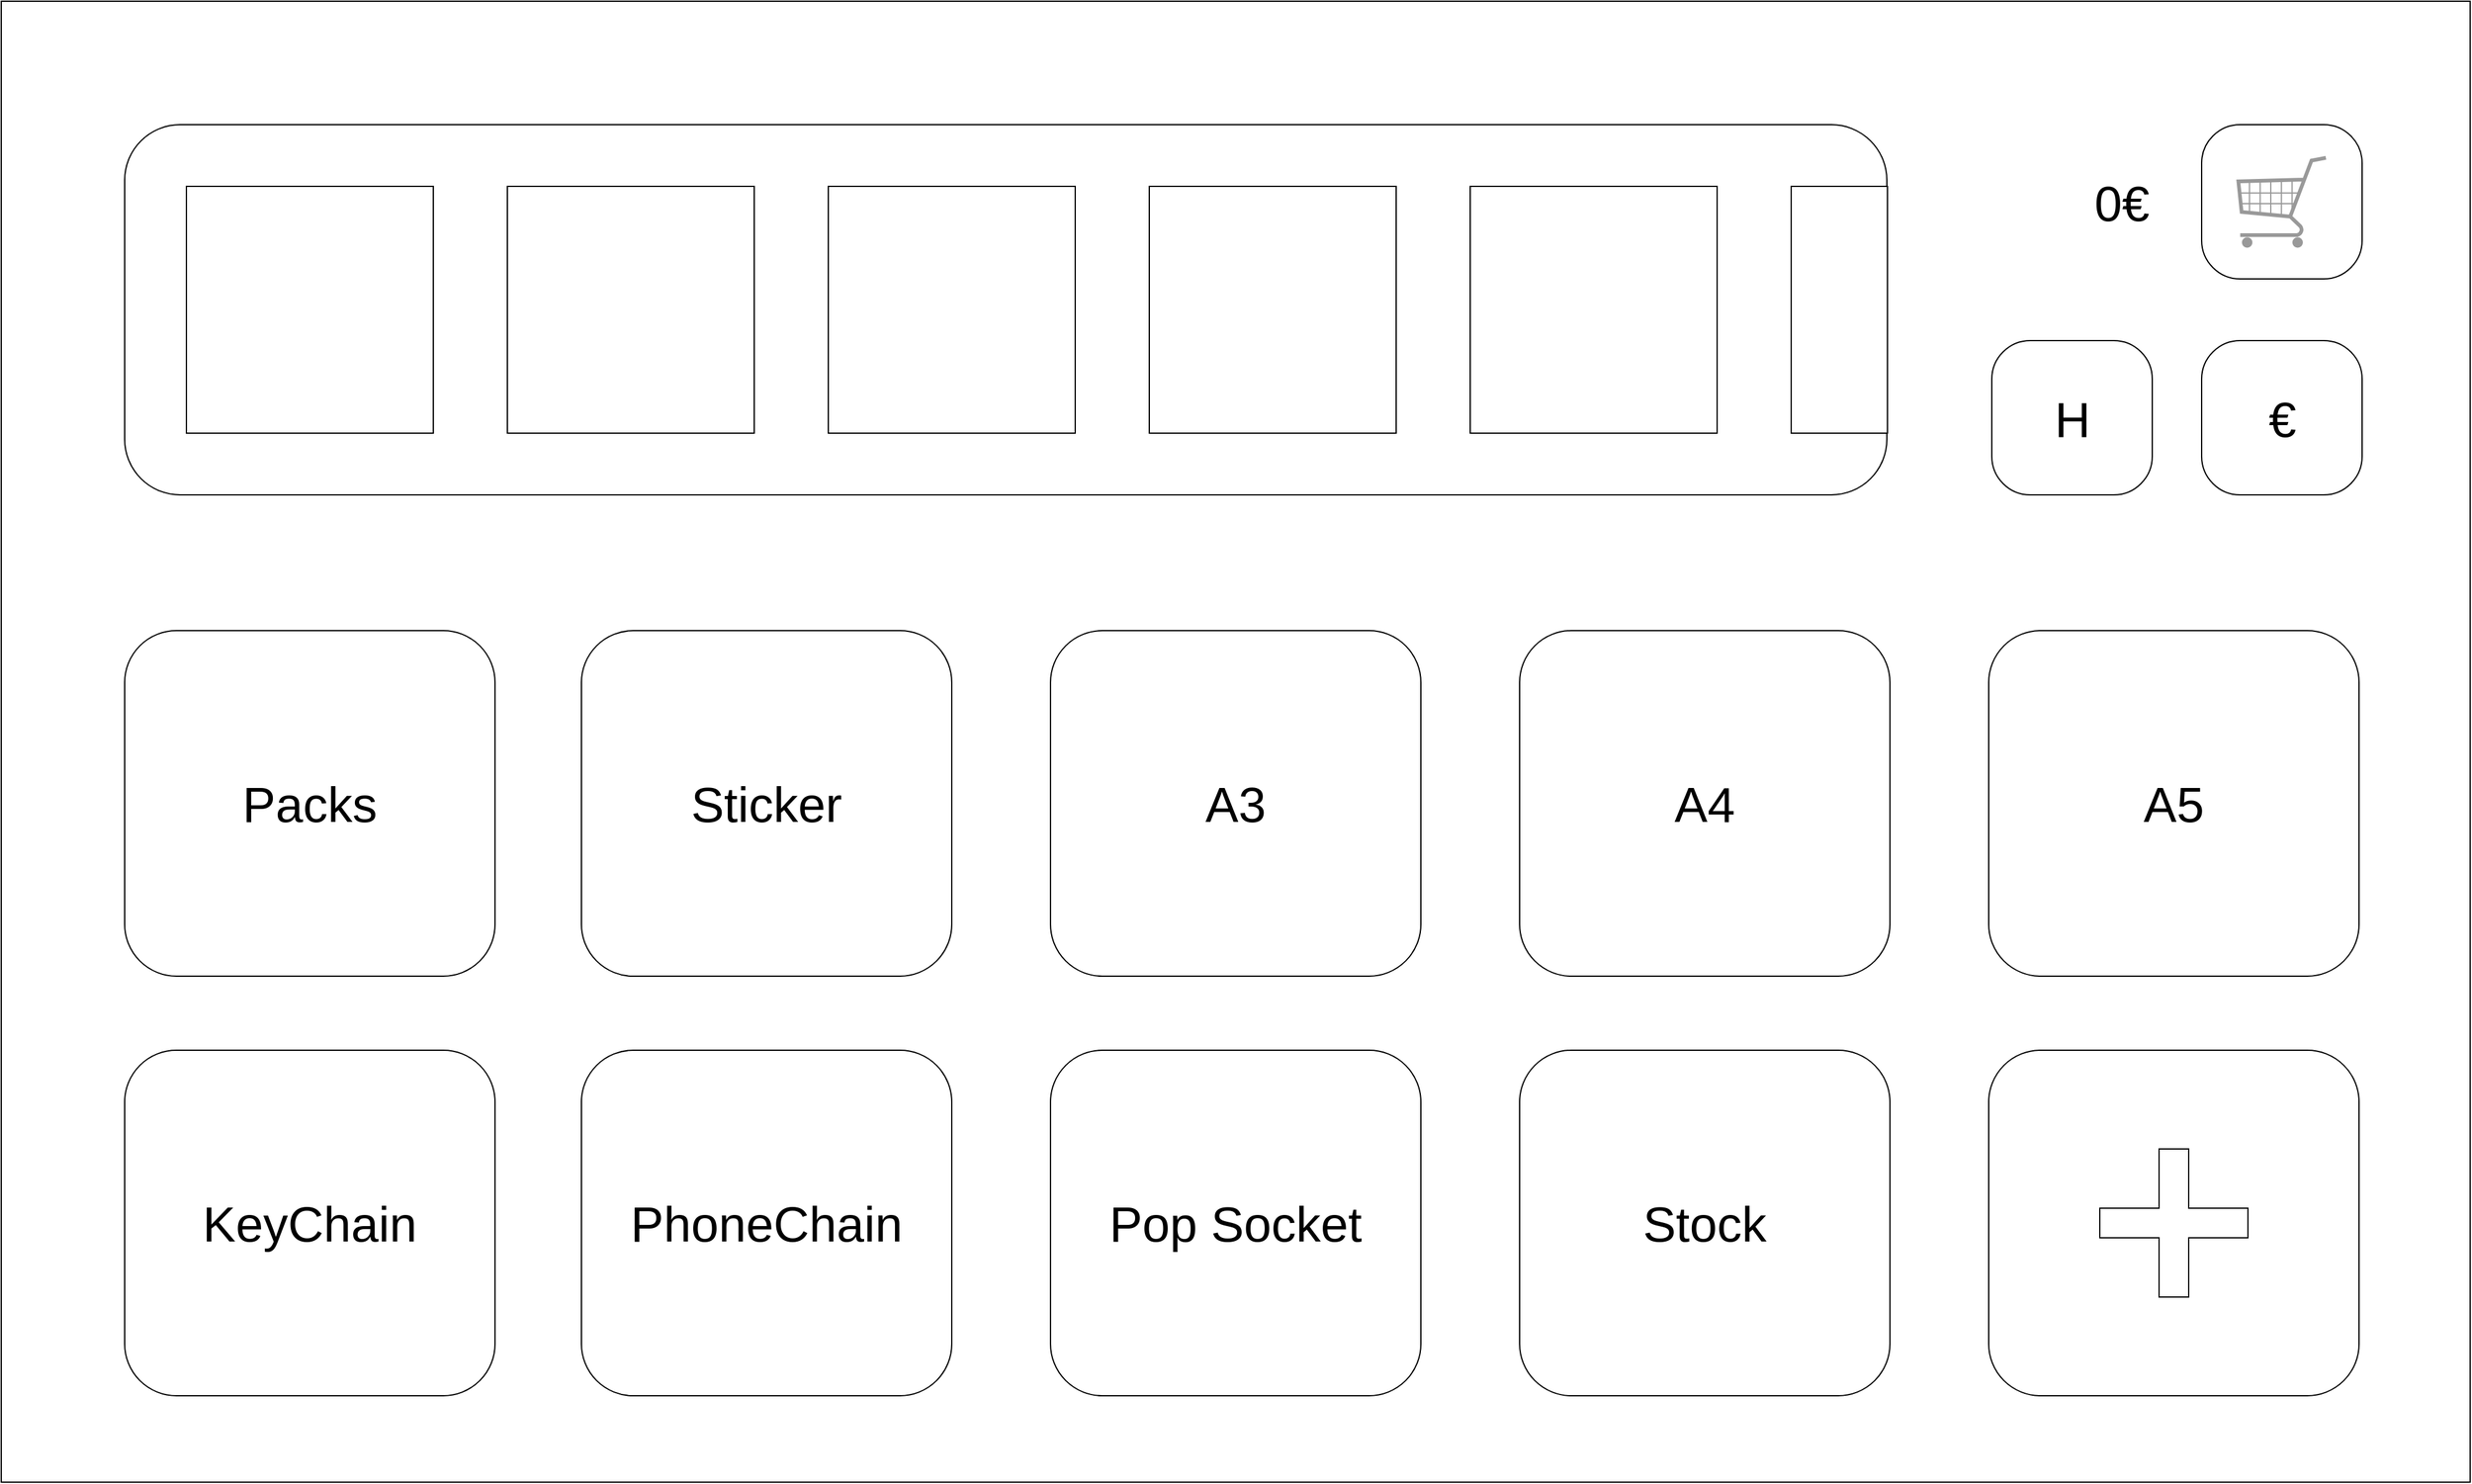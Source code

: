 <mxfile version="22.1.8" type="github" pages="2">
  <diagram name="Página-1" id="HkbxuckJovFJ4HI9nL17">
    <mxGraphModel dx="2625" dy="1478" grid="1" gridSize="10" guides="1" tooltips="1" connect="1" arrows="1" fold="1" page="1" pageScale="1" pageWidth="827" pageHeight="1169" math="0" shadow="0">
      <root>
        <mxCell id="0" />
        <mxCell id="1" parent="0" />
        <mxCell id="MT9nB9v2DXHrXqkaONhB-1" value="" style="rounded=0;whiteSpace=wrap;html=1;" vertex="1" parent="1">
          <mxGeometry width="2000" height="1200" as="geometry" />
        </mxCell>
        <mxCell id="MT9nB9v2DXHrXqkaONhB-3" value="" style="rounded=1;whiteSpace=wrap;html=1;" vertex="1" parent="1">
          <mxGeometry x="100" y="100" width="1427.5" height="300" as="geometry" />
        </mxCell>
        <mxCell id="MT9nB9v2DXHrXqkaONhB-8" value="&lt;font style=&quot;font-size: 40px;&quot;&gt;A3&lt;/font&gt;" style="rounded=1;whiteSpace=wrap;html=1;" vertex="1" parent="1">
          <mxGeometry x="850" y="510" width="300" height="280" as="geometry" />
        </mxCell>
        <mxCell id="MT9nB9v2DXHrXqkaONhB-9" value="&lt;font style=&quot;font-size: 40px;&quot;&gt;A4&lt;/font&gt;" style="rounded=1;whiteSpace=wrap;html=1;" vertex="1" parent="1">
          <mxGeometry x="1230" y="510" width="300" height="280" as="geometry" />
        </mxCell>
        <mxCell id="MT9nB9v2DXHrXqkaONhB-10" value="&lt;font style=&quot;font-size: 40px;&quot;&gt;A5&lt;/font&gt;" style="rounded=1;whiteSpace=wrap;html=1;" vertex="1" parent="1">
          <mxGeometry x="1610" y="510" width="300" height="280" as="geometry" />
        </mxCell>
        <mxCell id="MT9nB9v2DXHrXqkaONhB-11" value="&lt;font style=&quot;font-size: 40px;&quot;&gt;Sticker&lt;/font&gt;" style="rounded=1;whiteSpace=wrap;html=1;" vertex="1" parent="1">
          <mxGeometry x="470" y="510" width="300" height="280" as="geometry" />
        </mxCell>
        <mxCell id="MT9nB9v2DXHrXqkaONhB-18" value="&lt;font style=&quot;font-size: 40px;&quot;&gt;KeyChain&lt;/font&gt;" style="rounded=1;whiteSpace=wrap;html=1;" vertex="1" parent="1">
          <mxGeometry x="100" y="850" width="300" height="280" as="geometry" />
        </mxCell>
        <mxCell id="MT9nB9v2DXHrXqkaONhB-19" value="&lt;font style=&quot;font-size: 40px;&quot;&gt;PhoneChain&lt;/font&gt;" style="rounded=1;whiteSpace=wrap;html=1;" vertex="1" parent="1">
          <mxGeometry x="470" y="850" width="300" height="280" as="geometry" />
        </mxCell>
        <mxCell id="MT9nB9v2DXHrXqkaONhB-20" value="&lt;font style=&quot;font-size: 40px;&quot;&gt;Pop Socket&lt;/font&gt;" style="rounded=1;whiteSpace=wrap;html=1;" vertex="1" parent="1">
          <mxGeometry x="850" y="850" width="300" height="280" as="geometry" />
        </mxCell>
        <mxCell id="MT9nB9v2DXHrXqkaONhB-21" value="&lt;font style=&quot;font-size: 40px;&quot;&gt;Stock&lt;/font&gt;" style="rounded=1;whiteSpace=wrap;html=1;" vertex="1" parent="1">
          <mxGeometry x="1230" y="850" width="300" height="280" as="geometry" />
        </mxCell>
        <mxCell id="MT9nB9v2DXHrXqkaONhB-22" value="" style="rounded=1;whiteSpace=wrap;html=1;" vertex="1" parent="1">
          <mxGeometry x="1610" y="850" width="300" height="280" as="geometry" />
        </mxCell>
        <mxCell id="MT9nB9v2DXHrXqkaONhB-23" value="&lt;font style=&quot;font-size: 40px;&quot;&gt;Packs&lt;/font&gt;" style="rounded=1;whiteSpace=wrap;html=1;" vertex="1" parent="1">
          <mxGeometry x="100" y="510" width="300" height="280" as="geometry" />
        </mxCell>
        <mxCell id="MT9nB9v2DXHrXqkaONhB-25" value="" style="shape=cross;whiteSpace=wrap;html=1;" vertex="1" parent="1">
          <mxGeometry x="1700" y="930" width="120" height="120" as="geometry" />
        </mxCell>
        <mxCell id="MT9nB9v2DXHrXqkaONhB-36" value="&lt;font style=&quot;font-size: 40px;&quot;&gt;H&lt;/font&gt;" style="rounded=1;whiteSpace=wrap;html=1;arcSize=25;" vertex="1" parent="1">
          <mxGeometry x="1612.5" y="275" width="130" height="125" as="geometry" />
        </mxCell>
        <mxCell id="MT9nB9v2DXHrXqkaONhB-37" value="&lt;span style=&quot;font-size: 40px;&quot;&gt;€&lt;/span&gt;" style="rounded=1;whiteSpace=wrap;html=1;arcSize=25;" vertex="1" parent="1">
          <mxGeometry x="1782.5" y="275" width="130" height="125" as="geometry" />
        </mxCell>
        <mxCell id="MT9nB9v2DXHrXqkaONhB-40" value="0€" style="text;html=1;strokeColor=none;fillColor=none;align=center;verticalAlign=middle;whiteSpace=wrap;rounded=0;fontSize=40;" vertex="1" parent="1">
          <mxGeometry x="1652.5" y="117.5" width="130" height="90" as="geometry" />
        </mxCell>
        <mxCell id="MT9nB9v2DXHrXqkaONhB-42" value="" style="rounded=1;whiteSpace=wrap;html=1;arcSize=25;" vertex="1" parent="1">
          <mxGeometry x="1782.5" y="100" width="130" height="125" as="geometry" />
        </mxCell>
        <mxCell id="MT9nB9v2DXHrXqkaONhB-43" value="" style="verticalLabelPosition=bottom;shadow=0;dashed=0;align=center;html=1;verticalAlign=top;strokeWidth=1;shape=mxgraph.mockup.misc.shoppingCart;strokeColor=#999999;" vertex="1" parent="1">
          <mxGeometry x="1810" y="125" width="75" height="75" as="geometry" />
        </mxCell>
        <mxCell id="5e8Hq0Su_CwZeVKlTGcM-1" value="" style="rounded=0;whiteSpace=wrap;html=1;" vertex="1" parent="1">
          <mxGeometry x="150" y="150" width="200" height="200" as="geometry" />
        </mxCell>
        <mxCell id="5e8Hq0Su_CwZeVKlTGcM-2" value="" style="rounded=0;whiteSpace=wrap;html=1;" vertex="1" parent="1">
          <mxGeometry x="410" y="150" width="200" height="200" as="geometry" />
        </mxCell>
        <mxCell id="5e8Hq0Su_CwZeVKlTGcM-3" value="" style="rounded=0;whiteSpace=wrap;html=1;" vertex="1" parent="1">
          <mxGeometry x="670" y="150" width="200" height="200" as="geometry" />
        </mxCell>
        <mxCell id="5e8Hq0Su_CwZeVKlTGcM-4" value="" style="rounded=0;whiteSpace=wrap;html=1;" vertex="1" parent="1">
          <mxGeometry x="930" y="150" width="200" height="200" as="geometry" />
        </mxCell>
        <mxCell id="5e8Hq0Su_CwZeVKlTGcM-5" value="" style="rounded=0;whiteSpace=wrap;html=1;" vertex="1" parent="1">
          <mxGeometry x="1190" y="150" width="200" height="200" as="geometry" />
        </mxCell>
        <mxCell id="5e8Hq0Su_CwZeVKlTGcM-6" value="" style="rounded=0;whiteSpace=wrap;html=1;" vertex="1" parent="1">
          <mxGeometry x="1450" y="150" width="78" height="200" as="geometry" />
        </mxCell>
      </root>
    </mxGraphModel>
  </diagram>
  <diagram id="QbL4hyF_EPCAOzm_nRzn" name="Página-2">
    <mxGraphModel dx="3000" dy="1689" grid="1" gridSize="10" guides="1" tooltips="1" connect="1" arrows="1" fold="1" page="1" pageScale="1" pageWidth="827" pageHeight="1169" math="0" shadow="0">
      <root>
        <mxCell id="0" />
        <mxCell id="1" parent="0" />
        <mxCell id="Mcq7kXkcHe6Sh56lVMtm-1" value="" style="rounded=0;whiteSpace=wrap;html=1;" vertex="1" parent="1">
          <mxGeometry width="2000" height="1200" as="geometry" />
        </mxCell>
        <mxCell id="yBMYR7ZGMbcFRSSdNOXa-1" value="&lt;font style=&quot;font-size: 40px;&quot;&gt;A3&lt;/font&gt;" style="rounded=1;whiteSpace=wrap;html=1;" vertex="1" parent="1">
          <mxGeometry x="480" y="100" width="300" height="280" as="geometry" />
        </mxCell>
        <mxCell id="yBMYR7ZGMbcFRSSdNOXa-2" value="&lt;font style=&quot;font-size: 40px;&quot;&gt;A4&lt;/font&gt;" style="rounded=1;whiteSpace=wrap;html=1;" vertex="1" parent="1">
          <mxGeometry x="860" y="100" width="300" height="280" as="geometry" />
        </mxCell>
        <mxCell id="yBMYR7ZGMbcFRSSdNOXa-3" value="&lt;font style=&quot;font-size: 40px;&quot;&gt;A5&lt;/font&gt;" style="rounded=1;whiteSpace=wrap;html=1;" vertex="1" parent="1">
          <mxGeometry x="1240" y="100" width="300" height="280" as="geometry" />
        </mxCell>
        <mxCell id="yBMYR7ZGMbcFRSSdNOXa-4" value="&lt;font style=&quot;font-size: 40px;&quot;&gt;Sticker&lt;/font&gt;" style="rounded=1;whiteSpace=wrap;html=1;" vertex="1" parent="1">
          <mxGeometry x="100" y="100" width="300" height="280" as="geometry" />
        </mxCell>
        <object label="" id="zIefOTf_wrJhNDgETu0p-6">
          <mxCell style="rounded=1;whiteSpace=wrap;html=1;" vertex="1" parent="1">
            <mxGeometry x="100" y="1050" width="160" height="300" as="geometry" />
          </mxCell>
        </object>
        <object label="" id="zIefOTf_wrJhNDgETu0p-8">
          <mxCell style="rounded=1;whiteSpace=wrap;html=1;" vertex="1" parent="1">
            <mxGeometry x="510" y="1050" width="160" height="300" as="geometry" />
          </mxCell>
        </object>
        <object label="" id="zIefOTf_wrJhNDgETu0p-9">
          <mxCell style="rounded=1;whiteSpace=wrap;html=1;" vertex="1" parent="1">
            <mxGeometry x="305" y="1050" width="160" height="300" as="geometry" />
          </mxCell>
        </object>
        <mxCell id="0Mh5bTvTvCSJ_fhKVDRU-1" value="0€" style="text;html=1;strokeColor=none;fillColor=none;align=center;verticalAlign=middle;whiteSpace=wrap;rounded=0;fontSize=40;" vertex="1" parent="1">
          <mxGeometry x="1652.5" y="117.5" width="130" height="90" as="geometry" />
        </mxCell>
        <mxCell id="0Mh5bTvTvCSJ_fhKVDRU-2" value="" style="rounded=1;whiteSpace=wrap;html=1;arcSize=25;" vertex="1" parent="1">
          <mxGeometry x="1782.5" y="100" width="130" height="125" as="geometry" />
        </mxCell>
        <mxCell id="0Mh5bTvTvCSJ_fhKVDRU-3" value="" style="verticalLabelPosition=bottom;shadow=0;dashed=0;align=center;html=1;verticalAlign=top;strokeWidth=1;shape=mxgraph.mockup.misc.shoppingCart;strokeColor=#999999;" vertex="1" parent="1">
          <mxGeometry x="1810" y="125" width="75" height="75" as="geometry" />
        </mxCell>
        <mxCell id="Fq5oC05-BKgdPTAuPpba-1" value="" style="rounded=1;whiteSpace=wrap;html=1;" vertex="1" parent="1">
          <mxGeometry x="1612.5" y="270" width="300" height="720" as="geometry" />
        </mxCell>
        <mxCell id="gpoxc7JLLRrELY095CW2-1" value="" style="rounded=0;whiteSpace=wrap;html=1;" vertex="1" parent="1">
          <mxGeometry y="1200" width="2000" height="1200" as="geometry" />
        </mxCell>
        <object label="" id="gpoxc7JLLRrELY095CW2-2">
          <mxCell style="rounded=1;whiteSpace=wrap;html=1;" vertex="1" parent="1">
            <mxGeometry x="1130" y="1050" width="160" height="300" as="geometry" />
          </mxCell>
        </object>
        <object label="" id="gpoxc7JLLRrELY095CW2-3">
          <mxCell style="rounded=1;whiteSpace=wrap;html=1;" vertex="1" parent="1">
            <mxGeometry x="715" y="1050" width="160" height="300" as="geometry" />
          </mxCell>
        </object>
        <object label="" id="gpoxc7JLLRrELY095CW2-4">
          <mxCell style="rounded=1;whiteSpace=wrap;html=1;" vertex="1" parent="1">
            <mxGeometry x="920" y="1050" width="160" height="300" as="geometry" />
          </mxCell>
        </object>
        <object label="" id="gpoxc7JLLRrELY095CW2-5">
          <mxCell style="rounded=1;whiteSpace=wrap;html=1;" vertex="1" parent="1">
            <mxGeometry x="1740" y="1050" width="160" height="300" as="geometry" />
          </mxCell>
        </object>
        <object label="" id="gpoxc7JLLRrELY095CW2-6">
          <mxCell style="rounded=1;whiteSpace=wrap;html=1;" vertex="1" parent="1">
            <mxGeometry x="1335" y="1050" width="160" height="300" as="geometry" />
          </mxCell>
        </object>
        <object label="" id="gpoxc7JLLRrELY095CW2-7">
          <mxCell style="rounded=1;whiteSpace=wrap;html=1;" vertex="1" parent="1">
            <mxGeometry x="1545" y="1050" width="160" height="300" as="geometry" />
          </mxCell>
        </object>
      </root>
    </mxGraphModel>
  </diagram>
</mxfile>
